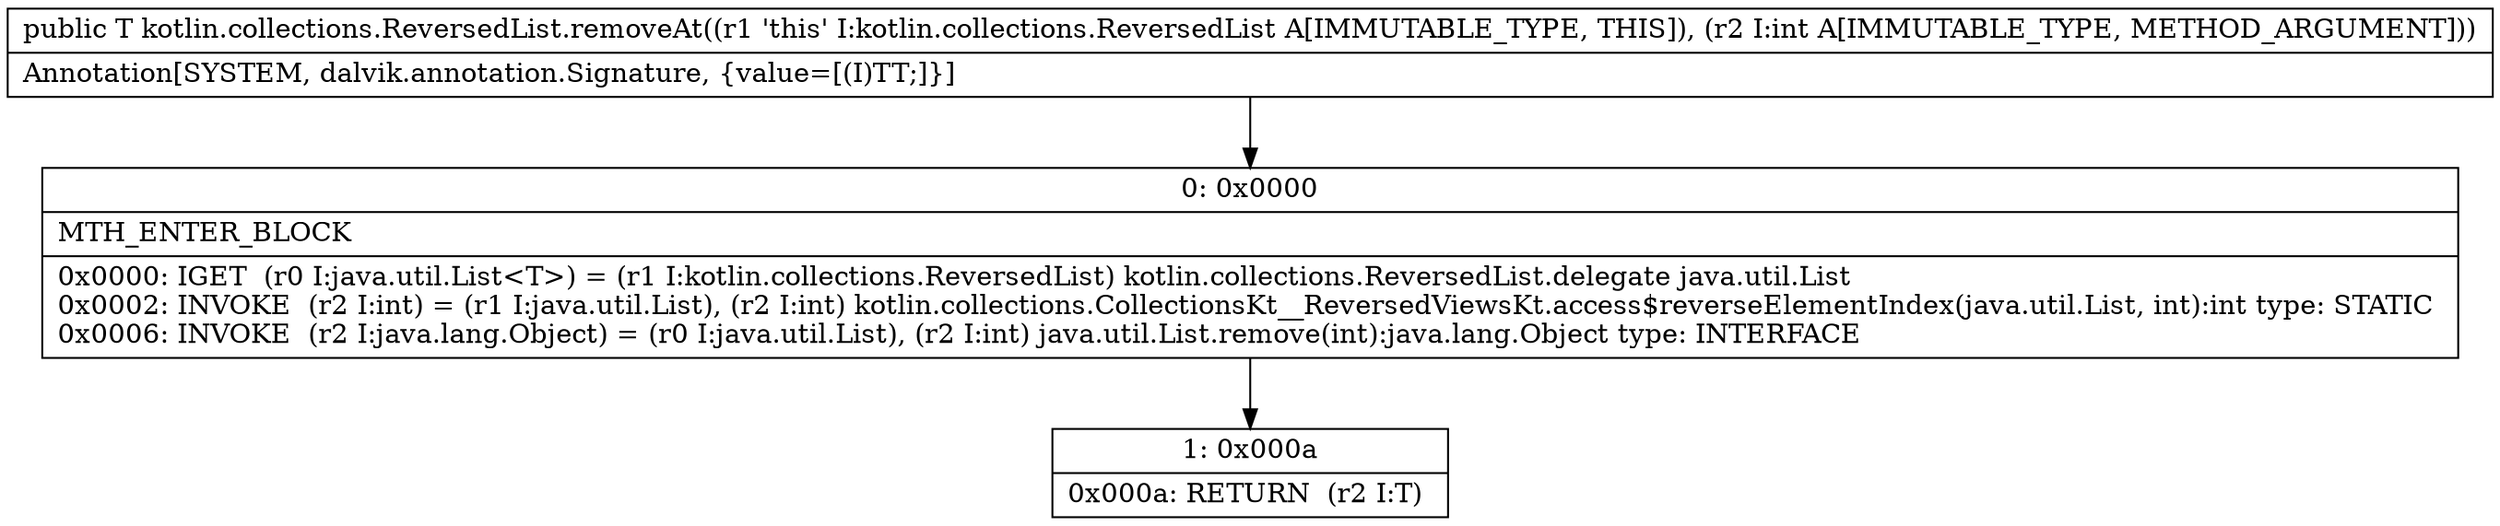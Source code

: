 digraph "CFG forkotlin.collections.ReversedList.removeAt(I)Ljava\/lang\/Object;" {
Node_0 [shape=record,label="{0\:\ 0x0000|MTH_ENTER_BLOCK\l|0x0000: IGET  (r0 I:java.util.List\<T\>) = (r1 I:kotlin.collections.ReversedList) kotlin.collections.ReversedList.delegate java.util.List \l0x0002: INVOKE  (r2 I:int) = (r1 I:java.util.List), (r2 I:int) kotlin.collections.CollectionsKt__ReversedViewsKt.access$reverseElementIndex(java.util.List, int):int type: STATIC \l0x0006: INVOKE  (r2 I:java.lang.Object) = (r0 I:java.util.List), (r2 I:int) java.util.List.remove(int):java.lang.Object type: INTERFACE \l}"];
Node_1 [shape=record,label="{1\:\ 0x000a|0x000a: RETURN  (r2 I:T) \l}"];
MethodNode[shape=record,label="{public T kotlin.collections.ReversedList.removeAt((r1 'this' I:kotlin.collections.ReversedList A[IMMUTABLE_TYPE, THIS]), (r2 I:int A[IMMUTABLE_TYPE, METHOD_ARGUMENT]))  | Annotation[SYSTEM, dalvik.annotation.Signature, \{value=[(I)TT;]\}]\l}"];
MethodNode -> Node_0;
Node_0 -> Node_1;
}

